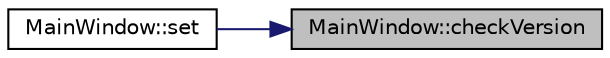 digraph "MainWindow::checkVersion"
{
 // LATEX_PDF_SIZE
  edge [fontname="Helvetica",fontsize="10",labelfontname="Helvetica",labelfontsize="10"];
  node [fontname="Helvetica",fontsize="10",shape=record];
  rankdir="RL";
  Node1 [label="MainWindow::checkVersion",height=0.2,width=0.4,color="black", fillcolor="grey75", style="filled", fontcolor="black",tooltip=" "];
  Node1 -> Node2 [dir="back",color="midnightblue",fontsize="10",style="solid",fontname="Helvetica"];
  Node2 [label="MainWindow::set",height=0.2,width=0.4,color="black", fillcolor="white", style="filled",URL="$class_main_window.html#a324bf4dc935b55a376a182ea06f2e16d",tooltip=" "];
}
